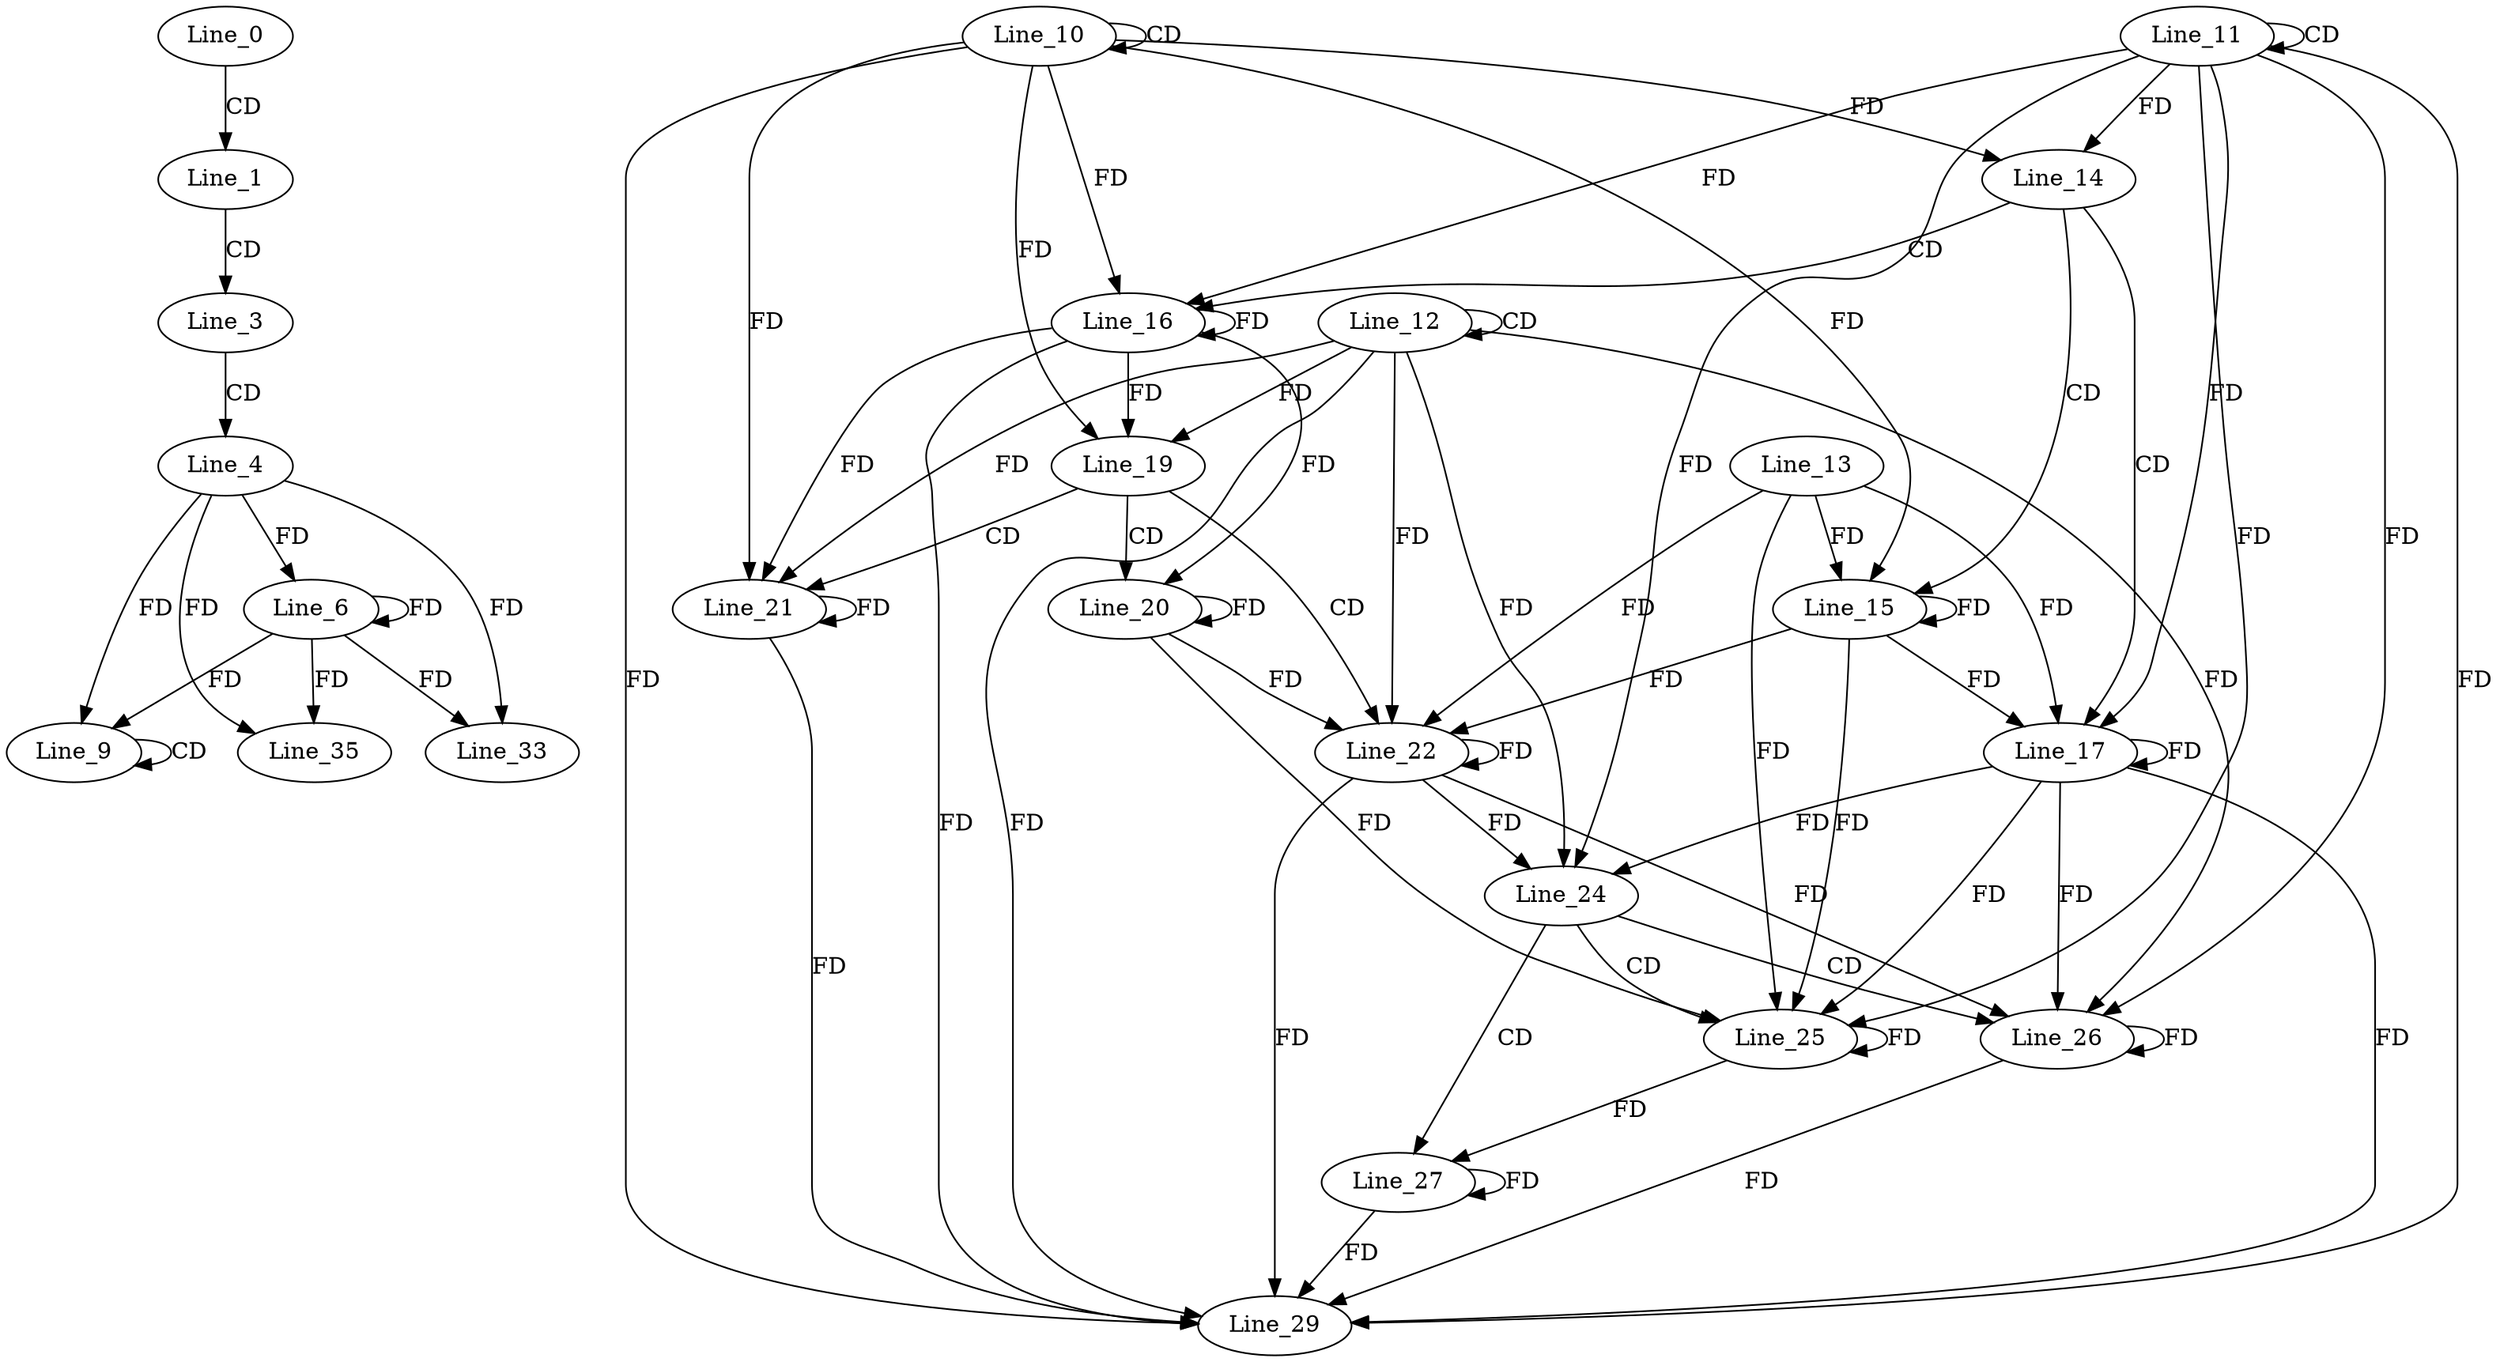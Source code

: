 digraph G {
  Line_0;
  Line_1;
  Line_3;
  Line_4;
  Line_6;
  Line_9;
  Line_9;
  Line_9;
  Line_10;
  Line_10;
  Line_11;
  Line_11;
  Line_12;
  Line_12;
  Line_14;
  Line_15;
  Line_13;
  Line_16;
  Line_17;
  Line_19;
  Line_20;
  Line_21;
  Line_22;
  Line_24;
  Line_25;
  Line_26;
  Line_27;
  Line_29;
  Line_33;
  Line_35;
  Line_0 -> Line_1 [ label="CD" ];
  Line_1 -> Line_3 [ label="CD" ];
  Line_3 -> Line_4 [ label="CD" ];
  Line_4 -> Line_6 [ label="FD" ];
  Line_6 -> Line_6 [ label="FD" ];
  Line_9 -> Line_9 [ label="CD" ];
  Line_4 -> Line_9 [ label="FD" ];
  Line_6 -> Line_9 [ label="FD" ];
  Line_10 -> Line_10 [ label="CD" ];
  Line_11 -> Line_11 [ label="CD" ];
  Line_12 -> Line_12 [ label="CD" ];
  Line_10 -> Line_14 [ label="FD" ];
  Line_11 -> Line_14 [ label="FD" ];
  Line_14 -> Line_15 [ label="CD" ];
  Line_13 -> Line_15 [ label="FD" ];
  Line_15 -> Line_15 [ label="FD" ];
  Line_10 -> Line_15 [ label="FD" ];
  Line_14 -> Line_16 [ label="CD" ];
  Line_10 -> Line_16 [ label="FD" ];
  Line_16 -> Line_16 [ label="FD" ];
  Line_11 -> Line_16 [ label="FD" ];
  Line_14 -> Line_17 [ label="CD" ];
  Line_11 -> Line_17 [ label="FD" ];
  Line_17 -> Line_17 [ label="FD" ];
  Line_13 -> Line_17 [ label="FD" ];
  Line_15 -> Line_17 [ label="FD" ];
  Line_10 -> Line_19 [ label="FD" ];
  Line_16 -> Line_19 [ label="FD" ];
  Line_12 -> Line_19 [ label="FD" ];
  Line_19 -> Line_20 [ label="CD" ];
  Line_20 -> Line_20 [ label="FD" ];
  Line_16 -> Line_20 [ label="FD" ];
  Line_19 -> Line_21 [ label="CD" ];
  Line_10 -> Line_21 [ label="FD" ];
  Line_16 -> Line_21 [ label="FD" ];
  Line_21 -> Line_21 [ label="FD" ];
  Line_12 -> Line_21 [ label="FD" ];
  Line_19 -> Line_22 [ label="CD" ];
  Line_12 -> Line_22 [ label="FD" ];
  Line_22 -> Line_22 [ label="FD" ];
  Line_13 -> Line_22 [ label="FD" ];
  Line_15 -> Line_22 [ label="FD" ];
  Line_20 -> Line_22 [ label="FD" ];
  Line_11 -> Line_24 [ label="FD" ];
  Line_17 -> Line_24 [ label="FD" ];
  Line_12 -> Line_24 [ label="FD" ];
  Line_22 -> Line_24 [ label="FD" ];
  Line_24 -> Line_25 [ label="CD" ];
  Line_13 -> Line_25 [ label="FD" ];
  Line_15 -> Line_25 [ label="FD" ];
  Line_20 -> Line_25 [ label="FD" ];
  Line_25 -> Line_25 [ label="FD" ];
  Line_11 -> Line_25 [ label="FD" ];
  Line_17 -> Line_25 [ label="FD" ];
  Line_24 -> Line_26 [ label="CD" ];
  Line_11 -> Line_26 [ label="FD" ];
  Line_17 -> Line_26 [ label="FD" ];
  Line_26 -> Line_26 [ label="FD" ];
  Line_12 -> Line_26 [ label="FD" ];
  Line_22 -> Line_26 [ label="FD" ];
  Line_24 -> Line_27 [ label="CD" ];
  Line_27 -> Line_27 [ label="FD" ];
  Line_25 -> Line_27 [ label="FD" ];
  Line_10 -> Line_29 [ label="FD" ];
  Line_16 -> Line_29 [ label="FD" ];
  Line_21 -> Line_29 [ label="FD" ];
  Line_11 -> Line_29 [ label="FD" ];
  Line_17 -> Line_29 [ label="FD" ];
  Line_26 -> Line_29 [ label="FD" ];
  Line_12 -> Line_29 [ label="FD" ];
  Line_22 -> Line_29 [ label="FD" ];
  Line_27 -> Line_29 [ label="FD" ];
  Line_4 -> Line_33 [ label="FD" ];
  Line_6 -> Line_33 [ label="FD" ];
  Line_4 -> Line_35 [ label="FD" ];
  Line_6 -> Line_35 [ label="FD" ];
}
